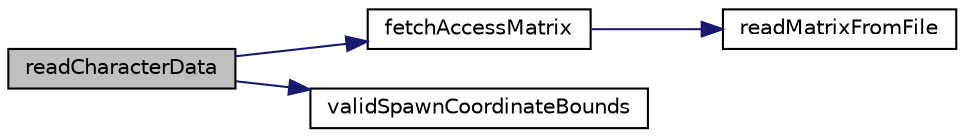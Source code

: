 digraph "readCharacterData"
{
 // LATEX_PDF_SIZE
  edge [fontname="Helvetica",fontsize="10",labelfontname="Helvetica",labelfontsize="10"];
  node [fontname="Helvetica",fontsize="10",shape=record];
  rankdir="LR";
  Node1 [label="readCharacterData",height=0.2,width=0.4,color="black", fillcolor="grey75", style="filled", fontcolor="black",tooltip="Reads the character data from JSON file."];
  Node1 -> Node2 [color="midnightblue",fontsize="10",style="solid",fontname="Helvetica"];
  Node2 [label="fetchAccessMatrix",height=0.2,width=0.4,color="black", fillcolor="white", style="filled",URL="$MapReader_8cpp.html#a54309908b24ddb8124bb51147ed4ce35",tooltip="Loads the access map from the given path."];
  Node2 -> Node3 [color="midnightblue",fontsize="10",style="solid",fontname="Helvetica"];
  Node3 [label="readMatrixFromFile",height=0.2,width=0.4,color="black", fillcolor="white", style="filled",URL="$rehtiLib_2assets_2reader_2src_2Utils_8cpp.html#aabe32cf7f7f2a7f7154cbceaeafb49a6",tooltip="Reads a matrix from a text file. Values should be separated by commas and rows by newlines."];
  Node1 -> Node4 [color="midnightblue",fontsize="10",style="solid",fontname="Helvetica"];
  Node4 [label="validSpawnCoordinateBounds",height=0.2,width=0.4,color="black", fillcolor="white", style="filled",URL="$CharacterReader_8cpp.html#a56581b803e4cb4205c729df269203a3f",tooltip="Check if SpawnCoordinateBounds is valid. Throws error if not."];
}
